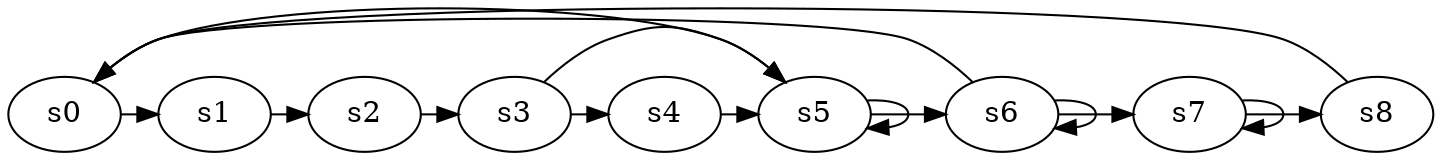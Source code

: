 digraph game_0538_cycle_9 {
    s0 [name="s0", player=1];
    s1 [name="s1", player=0];
    s2 [name="s2", player=1];
    s3 [name="s3", player=0];
    s4 [name="s4", player=1];
    s5 [name="s5", player=1];
    s6 [name="s6", player=1, target=1];
    s7 [name="s7", player=1, target=1];
    s8 [name="s8", player=0, target=1];

    s0 -> s1 [constraint="time % 4 == 1 || time % 4 == 3"];
    s1 -> s2 [constraint="time % 5 == 4 || time % 5 == 2"];
    s2 -> s3 [constraint="time == 9 || time == 10 || time == 16"];
    s3 -> s4 [constraint="time % 7 == 1"];
    s4 -> s5 [constraint="time == 7 || time == 19"];
    s5 -> s6 [constraint="time % 5 == 3"];
    s6 -> s7 [constraint="time % 4 == 0 || time % 4 == 3"];
    s7 -> s8 [constraint="time == 7 || time == 12 || time == 15 || time == 21"];
    s8 -> s0 [constraint="time % 5 == 2 || time % 5 == 1"];
    s0 -> s5 [constraint="time == 1 || time == 4 || time == 5"];
    s3 -> s5 [constraint="time == 1 || time == 8 || time == 13"];
    s5 -> s5 [constraint="time % 4 == 0"];
    s6 -> s6 [constraint="time % 2 == 0"];
    s6 -> s0 [constraint="time == 1 || time == 11 || time == 13"];
    s7 -> s7 [constraint="time % 2 == 0"];
}
